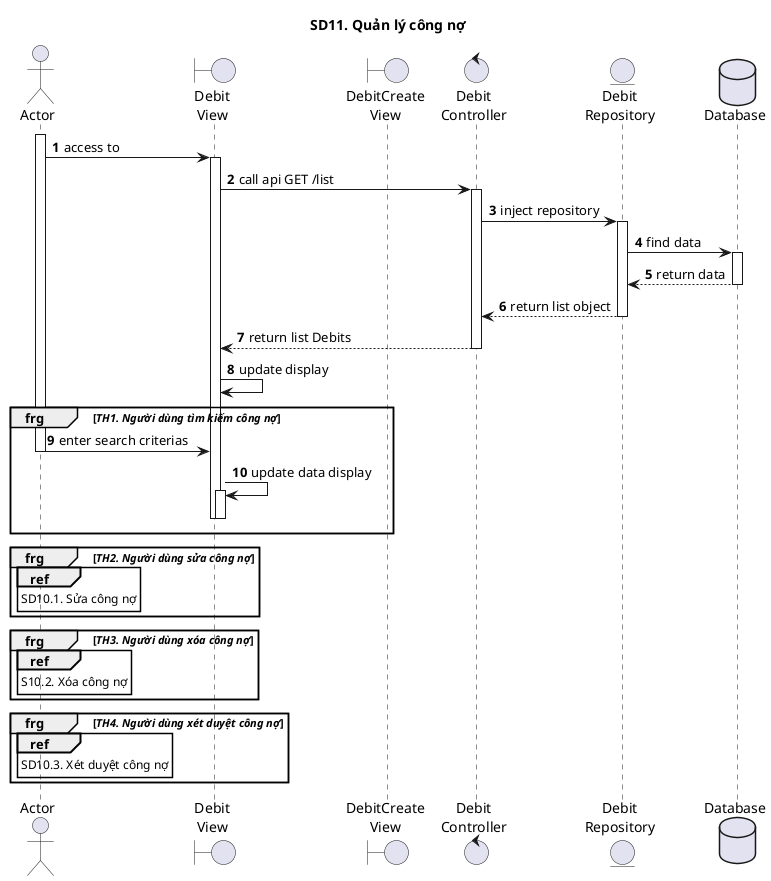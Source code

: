 @startuml SQ
autonumber
title SD11. Quản lý công nợ
actor "Actor" as actor
boundary "Debit\nView" as view
boundary "DebitCreate\nView" as createView
control "Debit\nController" as controller
entity "Debit\nRepository" as model
database "Database" as database
activate actor
actor -> view : access to
activate view
view -> controller : call api GET /list
activate controller
controller -> model : inject repository
activate model
model -> database : find data
activate database
database --> model : return data
deactivate database
model --> controller : return list object
deactivate model
controller --> view : return list Debits
deactivate controller
view -> view: update display
group frg [//TH1. Người dùng tìm kiếm công nợ//]
actor -> view : enter search criterias
deactivate actor
view -> view: update data display
activate view
deactivate view
deactivate view
end
group frg [//TH2. Người dùng sửa công nợ//]
ref over actor
SD10.1. Sửa công nợ
end ref
end
group frg [//TH3. Người dùng xóa công nợ//]
ref over actor
S10.2. Xóa công nợ
end ref
end
group frg [//TH4. Người dùng xét duyệt công nợ//]
ref over actor
SD10.3. Xét duyệt công nợ
end ref
end
@enduml